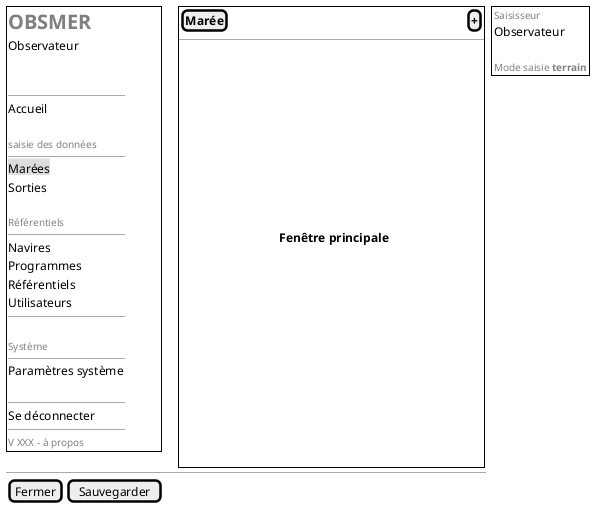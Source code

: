 @startsalt
{
  {+
   {
       <b><font color=grey size=20>OBSMER    | . | . | . | . | . | . | .
       Observateur
       .
       .
       --
       Accueil    | .
       .
       <font color=grey size=10>saisie des données
       --
       <back:#DDD>Marées        | .
       Sorties        | .
       .
       <font color=grey size=10>Référentiels
       --
       Navires       | .
       Programmes        | .
       Référentiels        | .
       Utilisateurs        | .
       --
       .
       <font color=grey size=10>Système
       --
       Paramètres système       | .
       .

       --
       Se déconnecter       | .
       --
   }

   {
      <font color=grey size=10>V XXX - à propos
   }
  } | . | {+
    { [<b>Marée] | . |  . |  . | . | . | . | . | . | . | . | . | . | . | . | . | . | . |. |. |. |. |. |. |. |. |. |. |. |. |. |. |. |. |. |. |. |. |. |. |. |. |. |. |. |. |[<b>+] }
    --
    .
    .
    .
    .
    .
    .
    .
    .
    .
    .
    { | . | . | . | . | . | . | . | . | . | . | . | . | . | . | . | . | . | . | . | <b>Fenêtre principale }
    .
    .
    .
    .
    .
    .
    .
    .
    .
    .
    .
    .
    } | . | {+
    { <font color=grey size=10>Saisisseur
    Observateur
    .
    <font color=grey size=10>Mode saisie <b>terrain}
 }
  -- | -- | --
  { [Fermer] | [Sauvegarder]}
}
@endsalt

